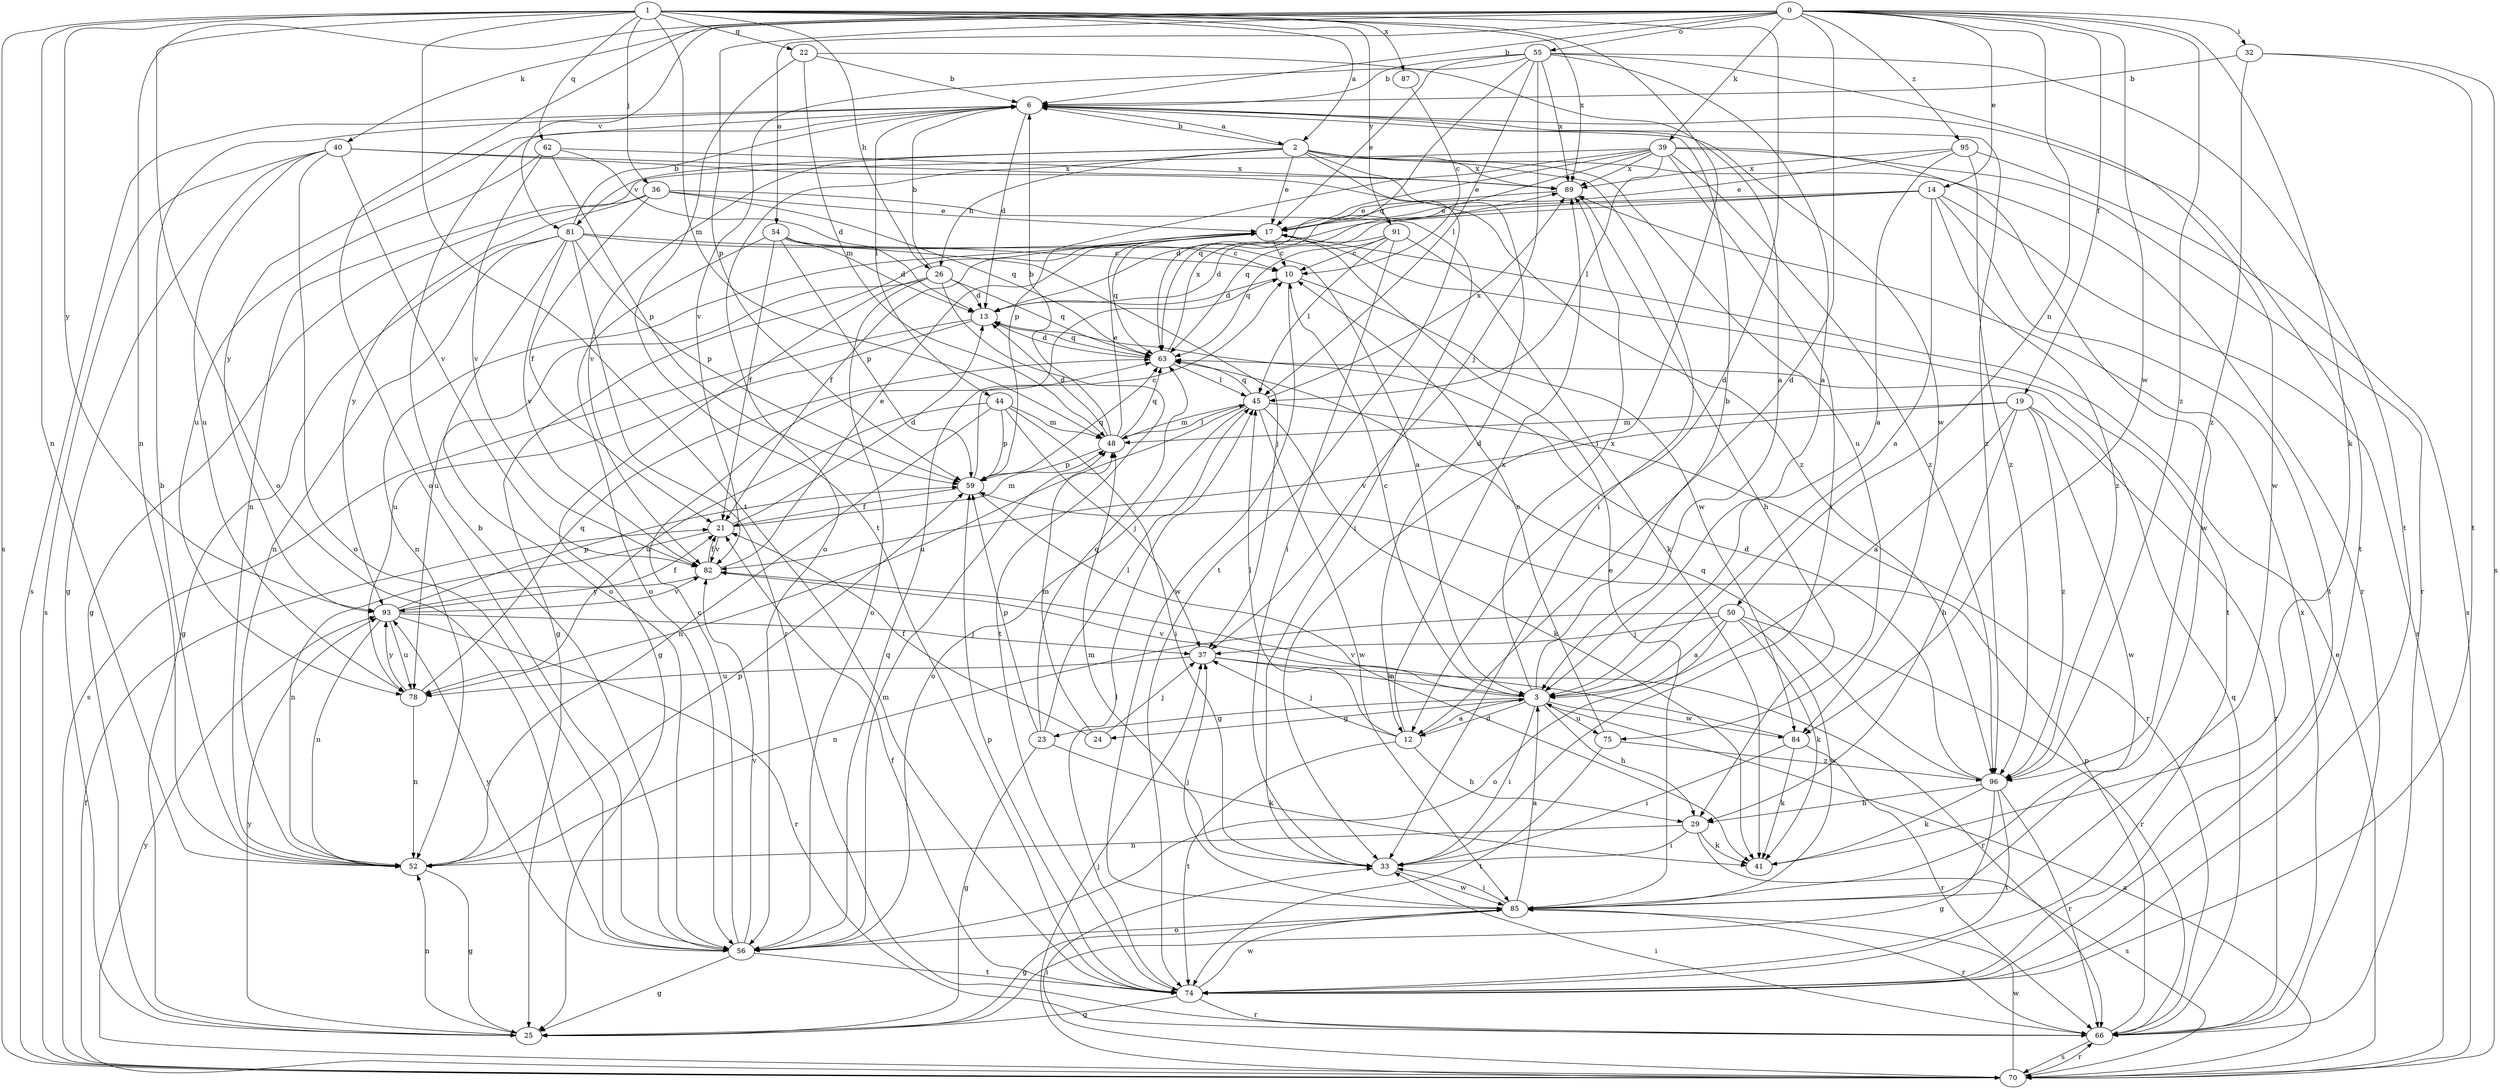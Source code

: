 strict digraph  {
0;
1;
2;
3;
6;
10;
12;
13;
14;
17;
19;
21;
22;
23;
24;
25;
26;
29;
32;
33;
36;
37;
39;
40;
41;
44;
45;
48;
50;
52;
54;
55;
56;
59;
62;
63;
66;
70;
74;
75;
78;
81;
82;
84;
85;
87;
89;
91;
93;
95;
96;
0 -> 6  [label=b];
0 -> 12  [label=d];
0 -> 14  [label=e];
0 -> 19  [label=f];
0 -> 32  [label=i];
0 -> 39  [label=k];
0 -> 40  [label=k];
0 -> 41  [label=k];
0 -> 50  [label=n];
0 -> 52  [label=n];
0 -> 54  [label=o];
0 -> 55  [label=o];
0 -> 56  [label=o];
0 -> 59  [label=p];
0 -> 81  [label=v];
0 -> 84  [label=w];
0 -> 95  [label=z];
0 -> 96  [label=z];
1 -> 2  [label=a];
1 -> 12  [label=d];
1 -> 22  [label=g];
1 -> 26  [label=h];
1 -> 33  [label=i];
1 -> 36  [label=j];
1 -> 48  [label=m];
1 -> 52  [label=n];
1 -> 56  [label=o];
1 -> 62  [label=q];
1 -> 70  [label=s];
1 -> 74  [label=t];
1 -> 87  [label=x];
1 -> 89  [label=x];
1 -> 91  [label=y];
1 -> 93  [label=y];
2 -> 6  [label=b];
2 -> 12  [label=d];
2 -> 17  [label=e];
2 -> 26  [label=h];
2 -> 33  [label=i];
2 -> 56  [label=o];
2 -> 66  [label=r];
2 -> 74  [label=t];
2 -> 75  [label=u];
2 -> 81  [label=v];
2 -> 82  [label=v];
2 -> 89  [label=x];
3 -> 6  [label=b];
3 -> 10  [label=c];
3 -> 12  [label=d];
3 -> 23  [label=g];
3 -> 24  [label=g];
3 -> 29  [label=h];
3 -> 33  [label=i];
3 -> 75  [label=u];
3 -> 82  [label=v];
3 -> 84  [label=w];
3 -> 89  [label=x];
6 -> 2  [label=a];
6 -> 13  [label=d];
6 -> 44  [label=l];
6 -> 70  [label=s];
6 -> 74  [label=t];
6 -> 84  [label=w];
6 -> 93  [label=y];
6 -> 96  [label=z];
10 -> 13  [label=d];
10 -> 84  [label=w];
10 -> 85  [label=w];
12 -> 3  [label=a];
12 -> 29  [label=h];
12 -> 37  [label=j];
12 -> 45  [label=l];
12 -> 74  [label=t];
12 -> 89  [label=x];
13 -> 63  [label=q];
13 -> 70  [label=s];
13 -> 78  [label=u];
14 -> 3  [label=a];
14 -> 13  [label=d];
14 -> 17  [label=e];
14 -> 63  [label=q];
14 -> 70  [label=s];
14 -> 74  [label=t];
14 -> 96  [label=z];
17 -> 10  [label=c];
17 -> 21  [label=f];
17 -> 25  [label=g];
17 -> 52  [label=n];
17 -> 63  [label=q];
17 -> 74  [label=t];
19 -> 3  [label=a];
19 -> 29  [label=h];
19 -> 48  [label=m];
19 -> 66  [label=r];
19 -> 82  [label=v];
19 -> 85  [label=w];
19 -> 96  [label=z];
21 -> 13  [label=d];
21 -> 48  [label=m];
21 -> 52  [label=n];
21 -> 82  [label=v];
22 -> 3  [label=a];
22 -> 6  [label=b];
22 -> 48  [label=m];
22 -> 74  [label=t];
23 -> 25  [label=g];
23 -> 41  [label=k];
23 -> 45  [label=l];
23 -> 59  [label=p];
23 -> 63  [label=q];
24 -> 21  [label=f];
24 -> 37  [label=j];
24 -> 48  [label=m];
25 -> 52  [label=n];
25 -> 93  [label=y];
26 -> 6  [label=b];
26 -> 13  [label=d];
26 -> 25  [label=g];
26 -> 56  [label=o];
26 -> 63  [label=q];
26 -> 74  [label=t];
26 -> 78  [label=u];
29 -> 33  [label=i];
29 -> 41  [label=k];
29 -> 52  [label=n];
29 -> 70  [label=s];
32 -> 6  [label=b];
32 -> 70  [label=s];
32 -> 74  [label=t];
32 -> 96  [label=z];
33 -> 48  [label=m];
33 -> 85  [label=w];
36 -> 17  [label=e];
36 -> 21  [label=f];
36 -> 25  [label=g];
36 -> 33  [label=i];
36 -> 63  [label=q];
36 -> 93  [label=y];
37 -> 3  [label=a];
37 -> 66  [label=r];
37 -> 78  [label=u];
39 -> 17  [label=e];
39 -> 33  [label=i];
39 -> 45  [label=l];
39 -> 52  [label=n];
39 -> 59  [label=p];
39 -> 63  [label=q];
39 -> 66  [label=r];
39 -> 85  [label=w];
39 -> 89  [label=x];
39 -> 96  [label=z];
40 -> 25  [label=g];
40 -> 56  [label=o];
40 -> 70  [label=s];
40 -> 78  [label=u];
40 -> 82  [label=v];
40 -> 89  [label=x];
40 -> 96  [label=z];
44 -> 33  [label=i];
44 -> 37  [label=j];
44 -> 48  [label=m];
44 -> 52  [label=n];
44 -> 59  [label=p];
44 -> 78  [label=u];
45 -> 41  [label=k];
45 -> 48  [label=m];
45 -> 56  [label=o];
45 -> 63  [label=q];
45 -> 66  [label=r];
45 -> 78  [label=u];
45 -> 85  [label=w];
45 -> 89  [label=x];
48 -> 6  [label=b];
48 -> 13  [label=d];
48 -> 17  [label=e];
48 -> 45  [label=l];
48 -> 59  [label=p];
48 -> 63  [label=q];
50 -> 3  [label=a];
50 -> 37  [label=j];
50 -> 41  [label=k];
50 -> 52  [label=n];
50 -> 56  [label=o];
50 -> 66  [label=r];
50 -> 85  [label=w];
52 -> 6  [label=b];
52 -> 25  [label=g];
52 -> 59  [label=p];
54 -> 3  [label=a];
54 -> 10  [label=c];
54 -> 13  [label=d];
54 -> 21  [label=f];
54 -> 56  [label=o];
54 -> 59  [label=p];
55 -> 3  [label=a];
55 -> 6  [label=b];
55 -> 17  [label=e];
55 -> 37  [label=j];
55 -> 45  [label=l];
55 -> 63  [label=q];
55 -> 74  [label=t];
55 -> 82  [label=v];
55 -> 85  [label=w];
55 -> 89  [label=x];
56 -> 6  [label=b];
56 -> 10  [label=c];
56 -> 25  [label=g];
56 -> 48  [label=m];
56 -> 63  [label=q];
56 -> 74  [label=t];
56 -> 82  [label=v];
56 -> 93  [label=y];
59 -> 10  [label=c];
59 -> 21  [label=f];
59 -> 41  [label=k];
59 -> 63  [label=q];
62 -> 13  [label=d];
62 -> 59  [label=p];
62 -> 78  [label=u];
62 -> 82  [label=v];
62 -> 89  [label=x];
63 -> 13  [label=d];
63 -> 45  [label=l];
63 -> 89  [label=x];
66 -> 33  [label=i];
66 -> 59  [label=p];
66 -> 63  [label=q];
66 -> 70  [label=s];
66 -> 89  [label=x];
70 -> 3  [label=a];
70 -> 17  [label=e];
70 -> 21  [label=f];
70 -> 33  [label=i];
70 -> 37  [label=j];
70 -> 66  [label=r];
70 -> 85  [label=w];
70 -> 93  [label=y];
74 -> 21  [label=f];
74 -> 25  [label=g];
74 -> 45  [label=l];
74 -> 59  [label=p];
74 -> 66  [label=r];
74 -> 85  [label=w];
75 -> 10  [label=c];
75 -> 74  [label=t];
75 -> 96  [label=z];
78 -> 52  [label=n];
78 -> 63  [label=q];
78 -> 93  [label=y];
81 -> 6  [label=b];
81 -> 10  [label=c];
81 -> 25  [label=g];
81 -> 37  [label=j];
81 -> 52  [label=n];
81 -> 56  [label=o];
81 -> 59  [label=p];
81 -> 66  [label=r];
81 -> 82  [label=v];
82 -> 17  [label=e];
82 -> 21  [label=f];
82 -> 93  [label=y];
84 -> 33  [label=i];
84 -> 41  [label=k];
84 -> 66  [label=r];
84 -> 82  [label=v];
85 -> 3  [label=a];
85 -> 17  [label=e];
85 -> 25  [label=g];
85 -> 33  [label=i];
85 -> 37  [label=j];
85 -> 56  [label=o];
85 -> 66  [label=r];
87 -> 10  [label=c];
89 -> 17  [label=e];
89 -> 29  [label=h];
91 -> 10  [label=c];
91 -> 13  [label=d];
91 -> 33  [label=i];
91 -> 41  [label=k];
91 -> 45  [label=l];
91 -> 63  [label=q];
93 -> 21  [label=f];
93 -> 37  [label=j];
93 -> 52  [label=n];
93 -> 59  [label=p];
93 -> 66  [label=r];
93 -> 78  [label=u];
93 -> 82  [label=v];
95 -> 3  [label=a];
95 -> 17  [label=e];
95 -> 70  [label=s];
95 -> 89  [label=x];
95 -> 96  [label=z];
96 -> 13  [label=d];
96 -> 25  [label=g];
96 -> 29  [label=h];
96 -> 41  [label=k];
96 -> 63  [label=q];
96 -> 66  [label=r];
96 -> 74  [label=t];
}
